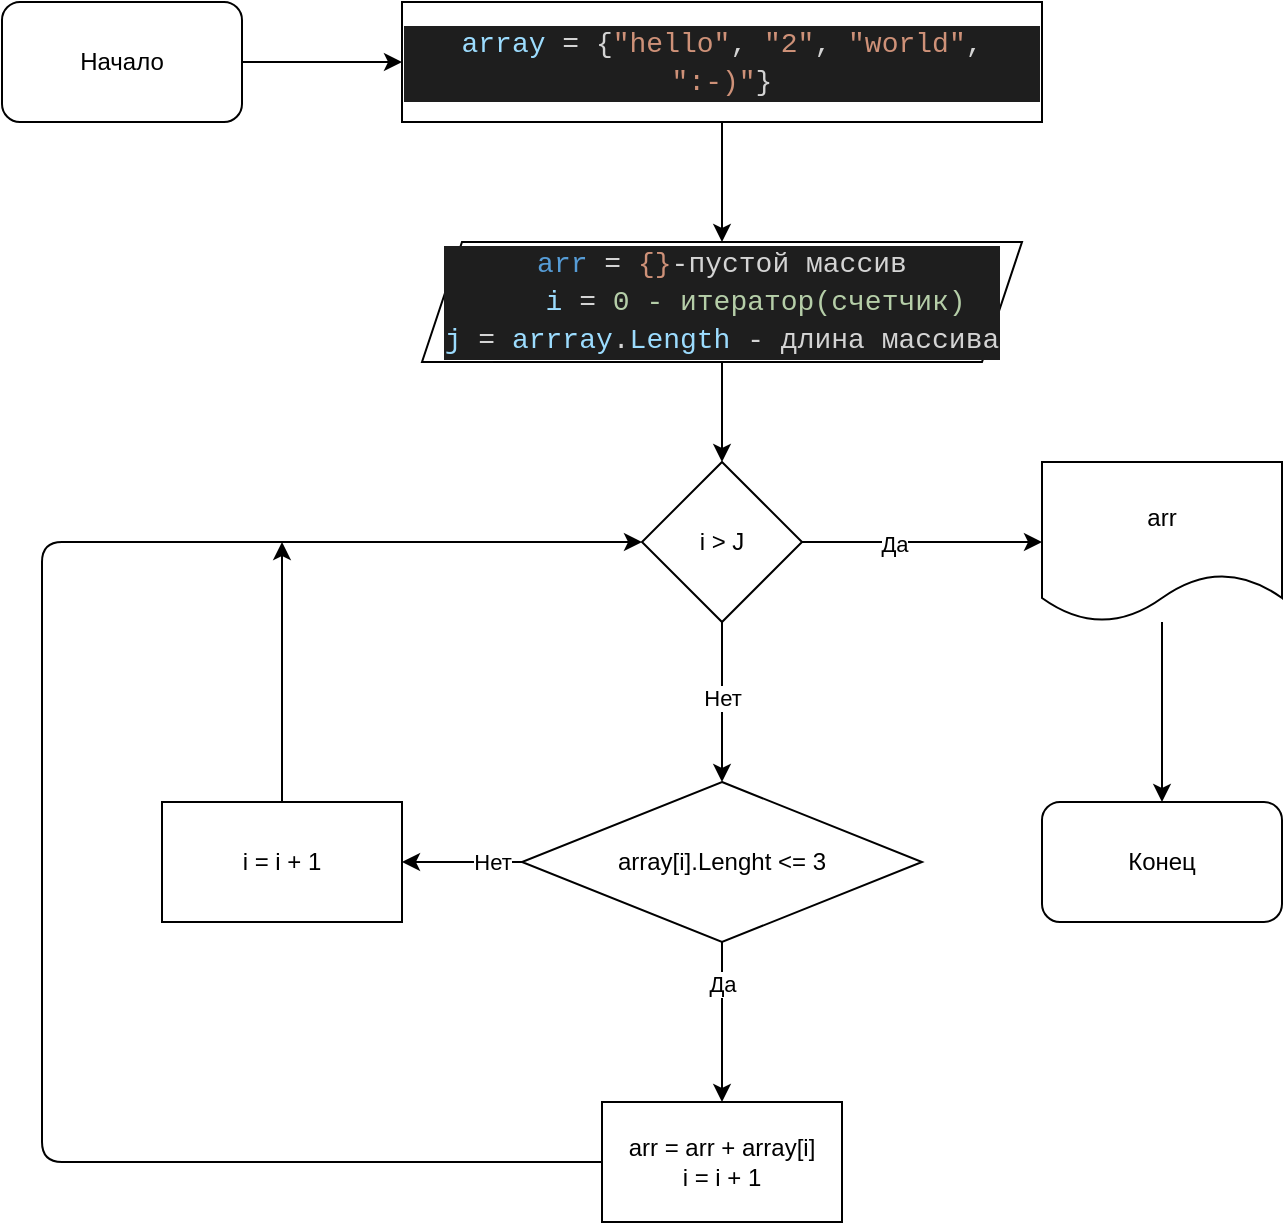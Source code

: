 <mxfile>
    <diagram id="dOw23NjlZ2W2P_rTScKP" name="Страница 1">
        <mxGraphModel dx="692" dy="335" grid="1" gridSize="10" guides="1" tooltips="1" connect="1" arrows="1" fold="1" page="1" pageScale="1" pageWidth="827" pageHeight="1169" math="0" shadow="0">
            <root>
                <mxCell id="0"/>
                <mxCell id="1" parent="0"/>
                <mxCell id="4" value="" style="edgeStyle=none;html=1;" edge="1" parent="1" source="2" target="3">
                    <mxGeometry relative="1" as="geometry"/>
                </mxCell>
                <mxCell id="2" value="&lt;div style=&quot;color: rgb(212 , 212 , 212) ; background-color: rgb(30 , 30 , 30) ; font-family: &amp;#34;consolas&amp;#34; , &amp;#34;courier new&amp;#34; , monospace ; font-size: 14px ; line-height: 19px&quot;&gt;&lt;span style=&quot;color: #9cdcfe&quot;&gt;array&lt;/span&gt; = {&lt;span style=&quot;color: #ce9178&quot;&gt;&quot;hello&quot;&lt;/span&gt;, &lt;span style=&quot;color: #ce9178&quot;&gt;&quot;2&quot;&lt;/span&gt;, &lt;span style=&quot;color: #ce9178&quot;&gt;&quot;world&quot;&lt;/span&gt;, &lt;span style=&quot;color: #ce9178&quot;&gt;&quot;:-)&quot;&lt;/span&gt;}&lt;/div&gt;" style="rounded=0;whiteSpace=wrap;html=1;" vertex="1" parent="1">
                    <mxGeometry x="220" y="20" width="320" height="60" as="geometry"/>
                </mxCell>
                <mxCell id="6" value="" style="edgeStyle=none;html=1;" edge="1" parent="1" source="3" target="5">
                    <mxGeometry relative="1" as="geometry"/>
                </mxCell>
                <mxCell id="3" value="&lt;div style=&quot;background-color: rgb(30 , 30 , 30) ; font-family: &amp;#34;consolas&amp;#34; , &amp;#34;courier new&amp;#34; , monospace ; font-size: 14px ; line-height: 19px&quot;&gt;&lt;div&gt;&lt;font color=&quot;#569cd6&quot;&gt;arr&lt;/font&gt; &lt;font color=&quot;#d4d4d4&quot;&gt;=&lt;/font&gt;&amp;nbsp;&lt;font color=&quot;#ce9178&quot;&gt;{}&lt;/font&gt;&lt;font color=&quot;#d4d4d4&quot;&gt;-пустой массив&lt;/font&gt;&lt;/div&gt;&lt;div style=&quot;color: rgb(212 , 212 , 212)&quot;&gt;&amp;nbsp; &amp;nbsp; &lt;span style=&quot;color: #9cdcfe&quot;&gt;i&lt;/span&gt; = &lt;span style=&quot;color: #b5cea8&quot;&gt;0 - итератор(счетчик)&lt;/span&gt;&lt;/div&gt;&lt;div style=&quot;color: rgb(212 , 212 , 212)&quot;&gt;&lt;span style=&quot;color: #9cdcfe&quot;&gt;j&lt;/span&gt; = &lt;span style=&quot;color: #9cdcfe&quot;&gt;arrray&lt;/span&gt;.&lt;span style=&quot;color: #9cdcfe&quot;&gt;Length&lt;/span&gt; - длина массива&lt;/div&gt;&lt;/div&gt;" style="shape=parallelogram;perimeter=parallelogramPerimeter;whiteSpace=wrap;html=1;fixedSize=1;" vertex="1" parent="1">
                    <mxGeometry x="230" y="140" width="300" height="60" as="geometry"/>
                </mxCell>
                <mxCell id="13" value="" style="edgeStyle=none;html=1;entryX=0;entryY=0.5;entryDx=0;entryDy=0;" edge="1" parent="1" source="5" target="11">
                    <mxGeometry relative="1" as="geometry">
                        <mxPoint x="500" y="290" as="targetPoint"/>
                        <Array as="points">
                            <mxPoint x="480" y="290"/>
                        </Array>
                    </mxGeometry>
                </mxCell>
                <mxCell id="14" value="Да" style="edgeLabel;html=1;align=center;verticalAlign=middle;resizable=0;points=[];" vertex="1" connectable="0" parent="13">
                    <mxGeometry x="-0.237" y="-1" relative="1" as="geometry">
                        <mxPoint as="offset"/>
                    </mxGeometry>
                </mxCell>
                <mxCell id="18" value="" style="edgeStyle=none;html=1;" edge="1" parent="1" source="5">
                    <mxGeometry relative="1" as="geometry">
                        <mxPoint x="380" y="410" as="targetPoint"/>
                        <Array as="points">
                            <mxPoint x="380" y="350"/>
                        </Array>
                    </mxGeometry>
                </mxCell>
                <mxCell id="19" value="Нет" style="edgeLabel;html=1;align=center;verticalAlign=middle;resizable=0;points=[];" vertex="1" connectable="0" parent="18">
                    <mxGeometry x="-0.055" relative="1" as="geometry">
                        <mxPoint as="offset"/>
                    </mxGeometry>
                </mxCell>
                <mxCell id="5" value="i &amp;gt; J" style="rhombus;whiteSpace=wrap;html=1;" vertex="1" parent="1">
                    <mxGeometry x="340" y="250" width="80" height="80" as="geometry"/>
                </mxCell>
                <mxCell id="10" value="" style="edgeStyle=none;html=1;" edge="1" parent="1" source="9" target="2">
                    <mxGeometry relative="1" as="geometry"/>
                </mxCell>
                <mxCell id="9" value="Начало" style="rounded=1;whiteSpace=wrap;html=1;" vertex="1" parent="1">
                    <mxGeometry x="20" y="20" width="120" height="60" as="geometry"/>
                </mxCell>
                <mxCell id="16" value="" style="edgeStyle=none;html=1;" edge="1" parent="1" source="11" target="15">
                    <mxGeometry relative="1" as="geometry"/>
                </mxCell>
                <mxCell id="11" value="arr" style="shape=document;whiteSpace=wrap;html=1;boundedLbl=1;" vertex="1" parent="1">
                    <mxGeometry x="540" y="250" width="120" height="80" as="geometry"/>
                </mxCell>
                <mxCell id="15" value="Конец" style="rounded=1;whiteSpace=wrap;html=1;" vertex="1" parent="1">
                    <mxGeometry x="540" y="420" width="120" height="60" as="geometry"/>
                </mxCell>
                <mxCell id="22" value="" style="edgeStyle=none;html=1;" edge="1" parent="1" source="20" target="21">
                    <mxGeometry relative="1" as="geometry"/>
                </mxCell>
                <mxCell id="23" value="Да" style="edgeLabel;html=1;align=center;verticalAlign=middle;resizable=0;points=[];" vertex="1" connectable="0" parent="22">
                    <mxGeometry x="-0.485" relative="1" as="geometry">
                        <mxPoint as="offset"/>
                    </mxGeometry>
                </mxCell>
                <mxCell id="26" value="" style="edgeStyle=none;html=1;" edge="1" parent="1" source="20" target="25">
                    <mxGeometry relative="1" as="geometry">
                        <Array as="points"/>
                    </mxGeometry>
                </mxCell>
                <mxCell id="27" value="Нет" style="edgeLabel;html=1;align=center;verticalAlign=middle;resizable=0;points=[];" vertex="1" connectable="0" parent="26">
                    <mxGeometry x="-0.48" relative="1" as="geometry">
                        <mxPoint as="offset"/>
                    </mxGeometry>
                </mxCell>
                <mxCell id="20" value="array[i].Lenght &amp;lt;= 3" style="rhombus;whiteSpace=wrap;html=1;" vertex="1" parent="1">
                    <mxGeometry x="280" y="410" width="200" height="80" as="geometry"/>
                </mxCell>
                <mxCell id="24" style="edgeStyle=none;html=1;entryX=0;entryY=0.5;entryDx=0;entryDy=0;" edge="1" parent="1" source="21" target="5">
                    <mxGeometry relative="1" as="geometry">
                        <Array as="points">
                            <mxPoint x="40" y="600"/>
                            <mxPoint x="40" y="440"/>
                            <mxPoint x="40" y="290"/>
                        </Array>
                    </mxGeometry>
                </mxCell>
                <mxCell id="21" value="arr = arr + array[i]&lt;br&gt;i = i + 1" style="rounded=0;whiteSpace=wrap;html=1;" vertex="1" parent="1">
                    <mxGeometry x="320" y="570" width="120" height="60" as="geometry"/>
                </mxCell>
                <mxCell id="28" style="edgeStyle=none;html=1;" edge="1" parent="1" source="25">
                    <mxGeometry relative="1" as="geometry">
                        <mxPoint x="160" y="290" as="targetPoint"/>
                    </mxGeometry>
                </mxCell>
                <mxCell id="25" value="i = i + 1" style="rounded=0;whiteSpace=wrap;html=1;" vertex="1" parent="1">
                    <mxGeometry x="100" y="420" width="120" height="60" as="geometry"/>
                </mxCell>
            </root>
        </mxGraphModel>
    </diagram>
</mxfile>